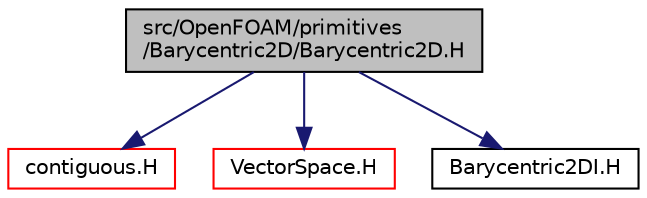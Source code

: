 digraph "src/OpenFOAM/primitives/Barycentric2D/Barycentric2D.H"
{
  bgcolor="transparent";
  edge [fontname="Helvetica",fontsize="10",labelfontname="Helvetica",labelfontsize="10"];
  node [fontname="Helvetica",fontsize="10",shape=record];
  Node1 [label="src/OpenFOAM/primitives\l/Barycentric2D/Barycentric2D.H",height=0.2,width=0.4,color="black", fillcolor="grey75", style="filled" fontcolor="black"];
  Node1 -> Node2 [color="midnightblue",fontsize="10",style="solid",fontname="Helvetica"];
  Node2 [label="contiguous.H",height=0.2,width=0.4,color="red",URL="$contiguous_8H.html"];
  Node1 -> Node3 [color="midnightblue",fontsize="10",style="solid",fontname="Helvetica"];
  Node3 [label="VectorSpace.H",height=0.2,width=0.4,color="red",URL="$VectorSpace_8H.html"];
  Node1 -> Node4 [color="midnightblue",fontsize="10",style="solid",fontname="Helvetica"];
  Node4 [label="Barycentric2DI.H",height=0.2,width=0.4,color="black",URL="$Barycentric2DI_8H.html"];
}
